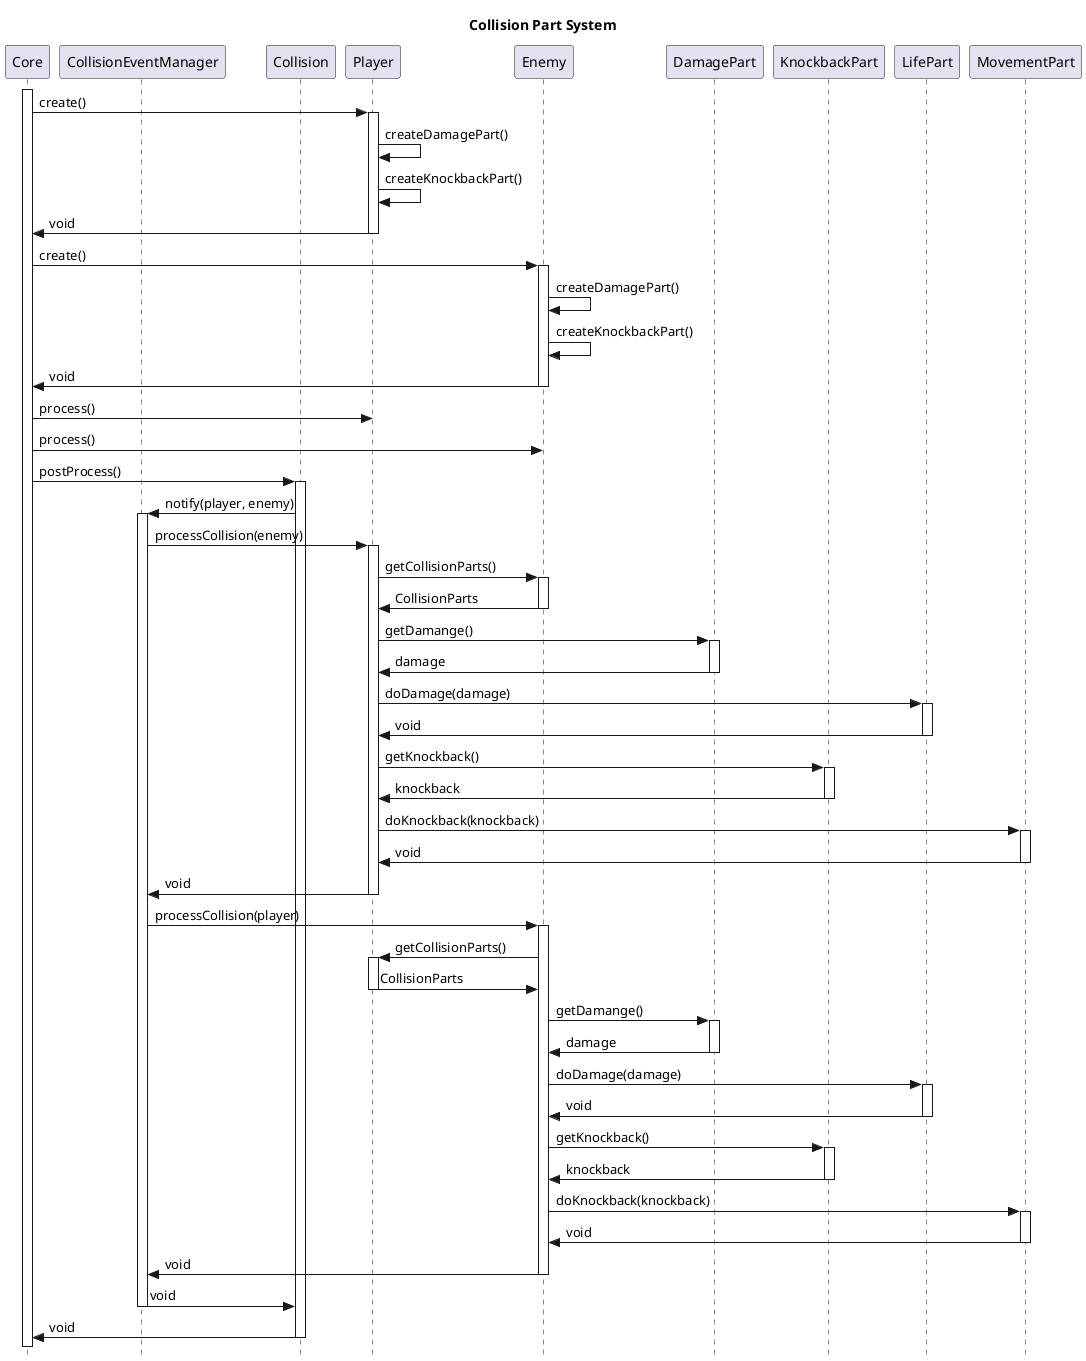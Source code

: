 @startuml Collision Part System
skinparam style strictuml
title Collision Part System

participant Core
participant CollisionEventManager
participant Collision
participant Player
participant Enemy
participant DamagePart
participant KnockbackPart

activate Core
Core -> Player : create()
activate Player
Player -> Player : createDamagePart()
Player -> Player : createKnockbackPart()
Player -> Core : void
deactivate Player

Core -> Enemy : create()
activate Enemy
Enemy -> Enemy : createDamagePart()
Enemy -> Enemy : createKnockbackPart()
Enemy -> Core : void
deactivate Enemy

Core -> Player : process()
Core -> Enemy : process()
Core -> Collision : postProcess()
activate Collision

Collision -> CollisionEventManager : notify(player, enemy)
activate CollisionEventManager

' Player
CollisionEventManager -> Player : processCollision(enemy)

activate Player

Player -> Enemy : getCollisionParts()
activate Enemy
Enemy -> Player : CollisionParts
deactivate Enemy

Player -> DamagePart : getDamange()
activate DamagePart
DamagePart -> Player : damage
deactivate DamagePart

Player -> LifePart : doDamage(damage)
activate LifePart
LifePart -> Player : void
deactivate LifePart

Player -> KnockbackPart : getKnockback()
activate KnockbackPart
KnockbackPart -> Player : knockback
deactivate KnockbackPart

Player -> MovementPart : doKnockback(knockback)
activate MovementPart
MovementPart -> Player : void
deactivate MovementPart

Player -> CollisionEventManager : void
deactivate Player

' Enemy

CollisionEventManager -> Enemy : processCollision(player)
activate Enemy

Enemy -> Player : getCollisionParts()
activate Player
Player -> Enemy : CollisionParts
deactivate Player

Enemy -> DamagePart : getDamange()
activate DamagePart
DamagePart -> Enemy : damage
deactivate DamagePart

Enemy -> LifePart : doDamage(damage)
activate LifePart
LifePart -> Enemy : void
deactivate LifePart

Enemy -> KnockbackPart : getKnockback()
activate KnockbackPart
KnockbackPart -> Enemy : knockback
deactivate KnockbackPart

Enemy -> MovementPart : doKnockback(knockback)
activate MovementPart
MovementPart -> Enemy : void
deactivate MovementPart

Enemy -> CollisionEventManager : void
deactivate Enemy

CollisionEventManager -> Collision : void
deactivate CollisionEventManager

Collision -> Core : void
deactivate Collision
